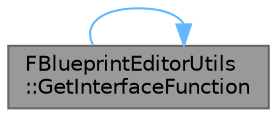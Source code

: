 digraph "FBlueprintEditorUtils::GetInterfaceFunction"
{
 // INTERACTIVE_SVG=YES
 // LATEX_PDF_SIZE
  bgcolor="transparent";
  edge [fontname=Helvetica,fontsize=10,labelfontname=Helvetica,labelfontsize=10];
  node [fontname=Helvetica,fontsize=10,shape=box,height=0.2,width=0.4];
  rankdir="LR";
  Node1 [id="Node000001",label="FBlueprintEditorUtils\l::GetInterfaceFunction",height=0.2,width=0.4,color="gray40", fillcolor="grey60", style="filled", fontcolor="black",tooltip="Get the corresponding UFunction pointer to the name given on the blueprint."];
  Node1 -> Node1 [id="edge1_Node000001_Node000001",color="steelblue1",style="solid",tooltip=" "];
}
